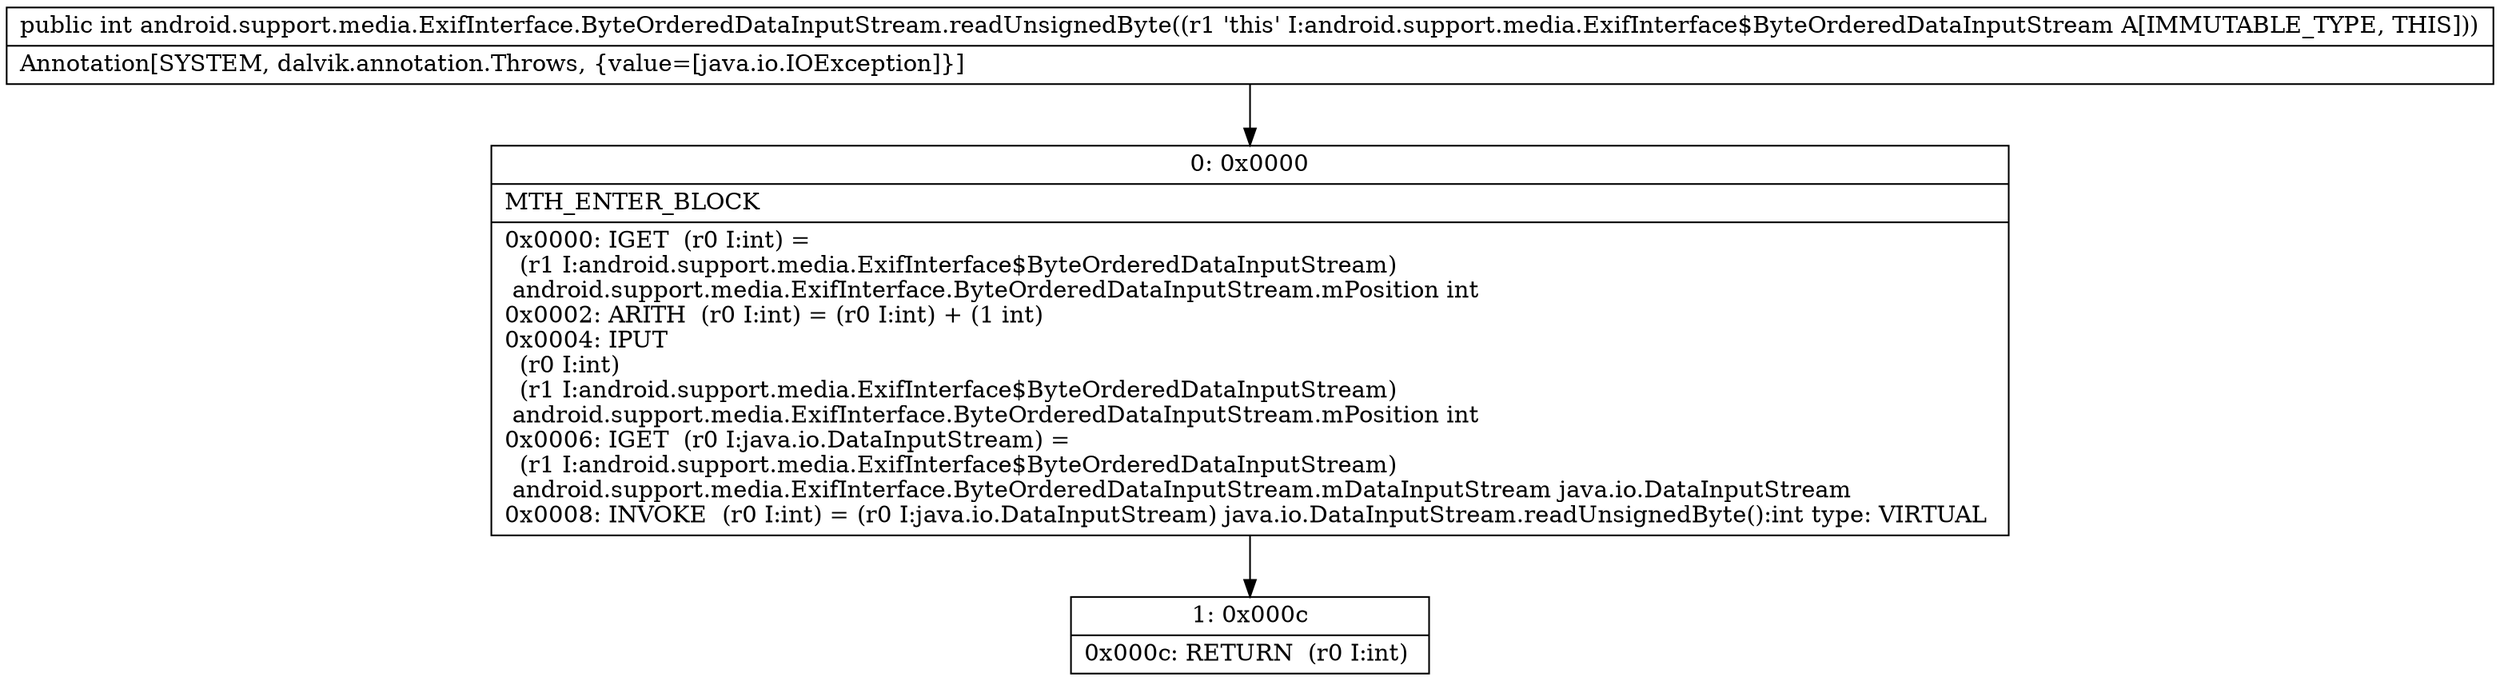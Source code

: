 digraph "CFG forandroid.support.media.ExifInterface.ByteOrderedDataInputStream.readUnsignedByte()I" {
Node_0 [shape=record,label="{0\:\ 0x0000|MTH_ENTER_BLOCK\l|0x0000: IGET  (r0 I:int) = \l  (r1 I:android.support.media.ExifInterface$ByteOrderedDataInputStream)\l android.support.media.ExifInterface.ByteOrderedDataInputStream.mPosition int \l0x0002: ARITH  (r0 I:int) = (r0 I:int) + (1 int) \l0x0004: IPUT  \l  (r0 I:int)\l  (r1 I:android.support.media.ExifInterface$ByteOrderedDataInputStream)\l android.support.media.ExifInterface.ByteOrderedDataInputStream.mPosition int \l0x0006: IGET  (r0 I:java.io.DataInputStream) = \l  (r1 I:android.support.media.ExifInterface$ByteOrderedDataInputStream)\l android.support.media.ExifInterface.ByteOrderedDataInputStream.mDataInputStream java.io.DataInputStream \l0x0008: INVOKE  (r0 I:int) = (r0 I:java.io.DataInputStream) java.io.DataInputStream.readUnsignedByte():int type: VIRTUAL \l}"];
Node_1 [shape=record,label="{1\:\ 0x000c|0x000c: RETURN  (r0 I:int) \l}"];
MethodNode[shape=record,label="{public int android.support.media.ExifInterface.ByteOrderedDataInputStream.readUnsignedByte((r1 'this' I:android.support.media.ExifInterface$ByteOrderedDataInputStream A[IMMUTABLE_TYPE, THIS]))  | Annotation[SYSTEM, dalvik.annotation.Throws, \{value=[java.io.IOException]\}]\l}"];
MethodNode -> Node_0;
Node_0 -> Node_1;
}

